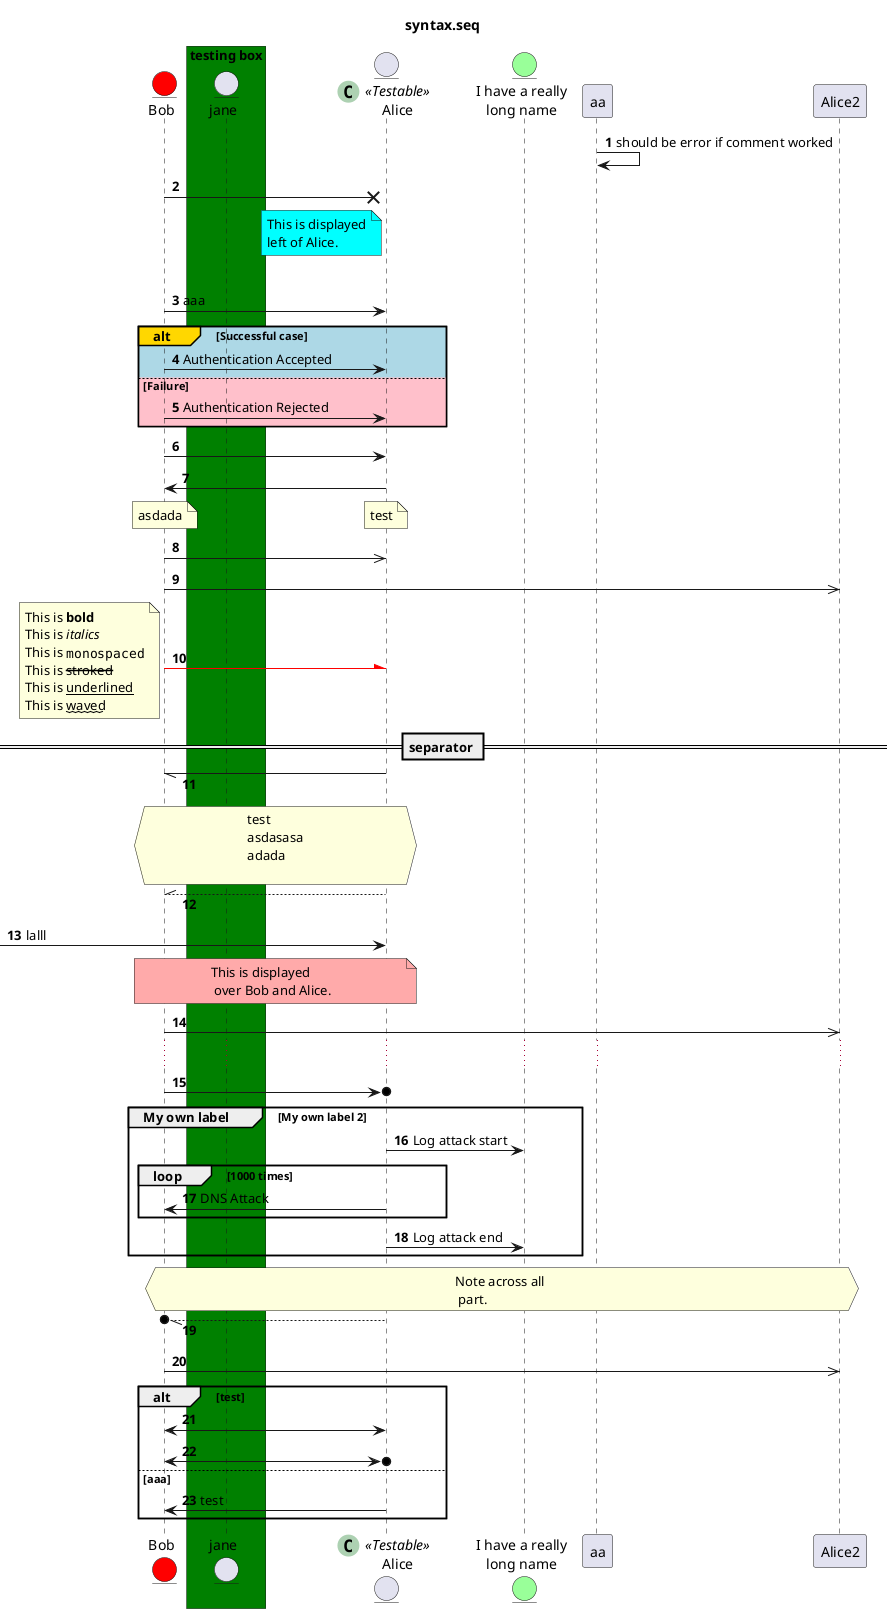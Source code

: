@startuml
skinparam responseMessageBelowArrow true
title syntax.seq
entity Bob #red
box "testing box" #green
entity jane
end box
entity Alice  << (C,#ADD1B2) Testable >>
entity "I have a really\nlong name" as L #99FF99
/' You can also declare:
   entity L as "I have a really\nlong name"  #99FF99
  '/
autonumber 
aa -> aa : should be error if comment worked
Bob ->x Alice
note left of Alice #aqua
This is displayed
left of Alice.
end note
alt aaa 
Bob -> Alice: aaa

alt#Gold #LightBlue Successful case
    Bob -> Alice: Authentication Accepted
else #Pink Failure
    Bob -> Alice: Authentication Rejected
end
Bob -> Alice
Alice -> Bob
 
note over Alice : test
/ note over Bob: asdada

Bob ->> Alice
'aaaaa
/'dwwdw'/ 
Bob ->> Alice2
'expect error abovedsfs  fdsffsfsfsfsssfdfsdfsdfs
Bob -[#red]\ Alice
note left
  This is **bold**
  This is //italics//
  This is ""monospaced""
  This is --stroked--
  This is __underlined__
  This is ~~waved~~
end note
== separator ==
Bob \\- Alice
hnote over Bob, Alice
test
asdasasa
adada

endhnote
Bob //-- Alice
[-> Alice : lalll
note over Alice, Bob #FFAAAA: This is displayed\n over Bob and Alice.
Bob ->> Alice2
'expect error above
...
Bob ->o Alice
group My own label [My own label 2]
    Alice -> L : Log attack start
    loop 1000 times
        Alice -> Bob: DNS Attack
    end
    Alice -> L : Log attack end
end
hnote across : Note across all \n part.
Bob o\\-- Alice
Bob ->> Alice2
'expect error above
alt test
    Bob <-> Alice
    Bob <->o Alice
else aaa
    Alice -> Bob : test
end
@enduml
